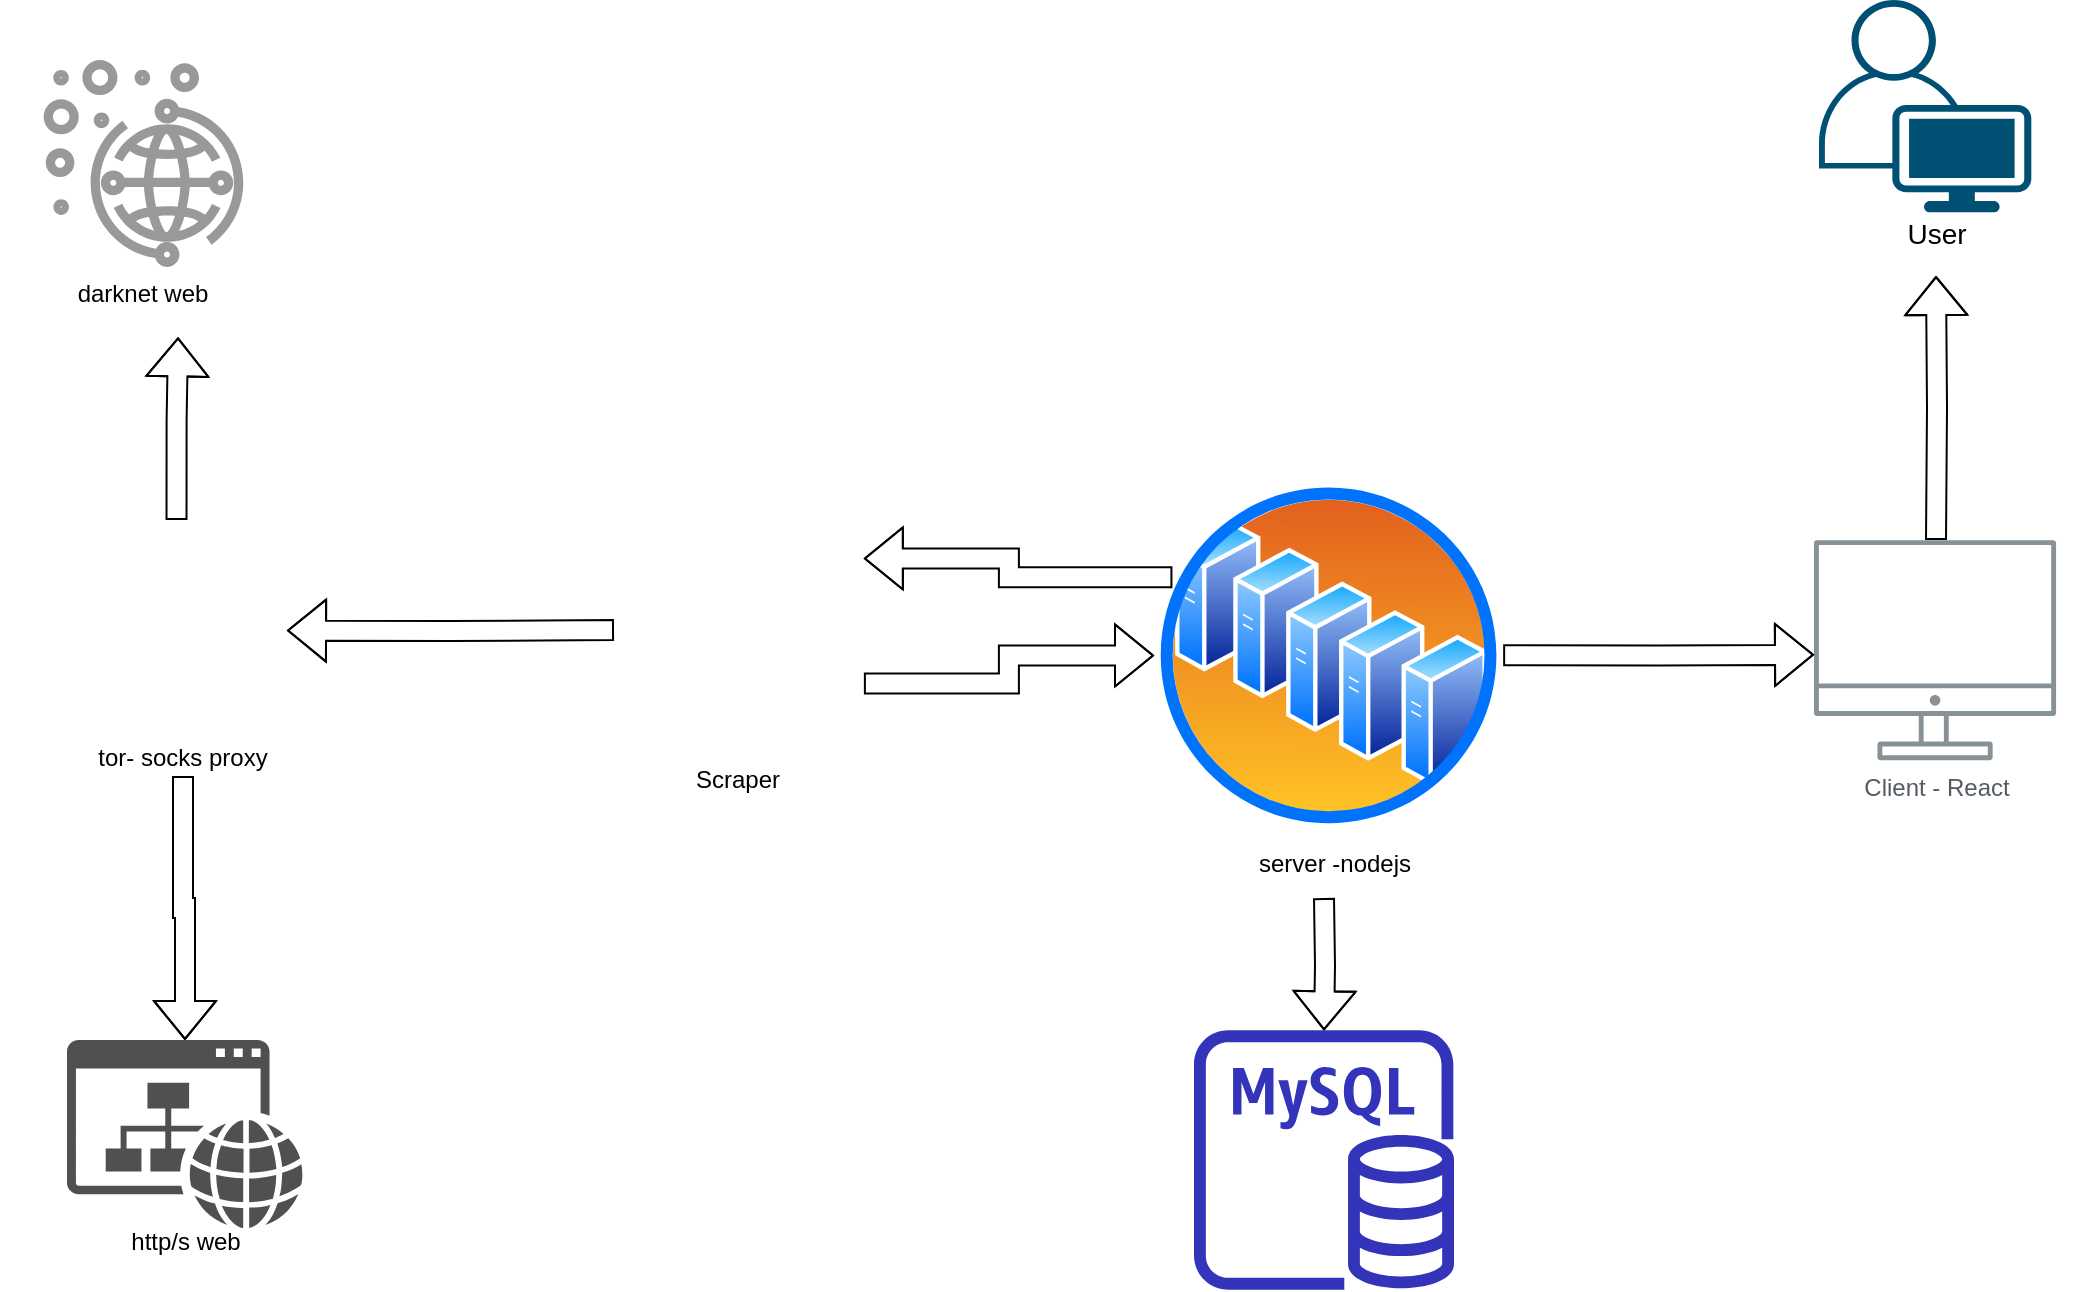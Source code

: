 <mxfile version="13.10.9" type="github">
  <diagram id="Ht1M8jgEwFfnCIfOTk4-" name="Page-1">
    <mxGraphModel dx="1169" dy="514" grid="1" gridSize="10" guides="1" tooltips="1" connect="1" arrows="1" fold="1" page="1" pageScale="1" pageWidth="1169" pageHeight="827" math="0" shadow="0">
      <root>
        <mxCell id="0" />
        <mxCell id="1" parent="0" />
        <mxCell id="lS_9PFKMVAG02T5FLxn7-40" value="" style="outlineConnect=0;fontColor=#232F3E;gradientColor=none;fillColor=#3334B9;strokeColor=none;dashed=0;verticalLabelPosition=bottom;verticalAlign=top;align=center;html=1;fontSize=12;fontStyle=0;aspect=fixed;pointerEvents=1;shape=mxgraph.aws4.rds_mysql_instance;" vertex="1" parent="1">
          <mxGeometry x="670" y="605" width="130" height="130" as="geometry" />
        </mxCell>
        <mxCell id="lS_9PFKMVAG02T5FLxn7-52" value="" style="group" vertex="1" connectable="0" parent="1">
          <mxGeometry x="380" y="338" width="148.5" height="152" as="geometry" />
        </mxCell>
        <object label="" placeholders="1" id="lS_9PFKMVAG02T5FLxn7-47">
          <mxCell style="shape=image;html=1;verticalAlign=top;verticalLabelPosition=bottom;labelBackgroundColor=#ffffff;imageAspect=0;aspect=fixed;image=https://cdn4.iconfinder.com/data/icons/IMPRESSIONS/mail_icons/png/128/robot.png;gradientColor=#ffffff;fontColor=#FFFFFF;" vertex="1" parent="lS_9PFKMVAG02T5FLxn7-52">
            <mxGeometry width="124.939" height="124.939" as="geometry" />
          </mxCell>
        </object>
        <mxCell id="lS_9PFKMVAG02T5FLxn7-51" value="Scraper" style="text;html=1;strokeColor=none;fillColor=none;align=center;verticalAlign=middle;whiteSpace=wrap;rounded=0;labelBackgroundColor=#ffffff;" vertex="1" parent="lS_9PFKMVAG02T5FLxn7-52">
          <mxGeometry x="10.263" y="131.868" width="104.414" height="20.132" as="geometry" />
        </mxCell>
        <mxCell id="lS_9PFKMVAG02T5FLxn7-54" value="" style="group" vertex="1" connectable="0" parent="1">
          <mxGeometry x="106" y="350" width="117" height="128" as="geometry" />
        </mxCell>
        <mxCell id="lS_9PFKMVAG02T5FLxn7-42" value="" style="shape=image;html=1;verticalAlign=top;verticalLabelPosition=bottom;labelBackgroundColor=#ffffff;imageAspect=0;aspect=fixed;image=https://cdn1.iconfinder.com/data/icons/system-shade-circles/512/tor-128.png;gradientColor=#ffffff;fontColor=#FFFFFF;" vertex="1" parent="lS_9PFKMVAG02T5FLxn7-54">
          <mxGeometry width="110.52" height="110.52" as="geometry" />
        </mxCell>
        <mxCell id="lS_9PFKMVAG02T5FLxn7-53" value="&lt;span style=&quot;background-color: rgb(255 , 255 , 255)&quot;&gt;tor- socks proxy&lt;/span&gt;" style="text;html=1;strokeColor=none;fillColor=none;align=center;verticalAlign=middle;whiteSpace=wrap;rounded=0;fontColor=#000000;" vertex="1" parent="lS_9PFKMVAG02T5FLxn7-54">
          <mxGeometry x="8.227" y="110.703" width="100.547" height="17.297" as="geometry" />
        </mxCell>
        <mxCell id="lS_9PFKMVAG02T5FLxn7-58" value="" style="group" vertex="1" connectable="0" parent="1">
          <mxGeometry x="93" y="120" width="143" height="130" as="geometry" />
        </mxCell>
        <mxCell id="lS_9PFKMVAG02T5FLxn7-35" value="" style="outlineConnect=0;fontColor=#232F3E;gradientColor=none;strokeColor=none;dashed=0;verticalLabelPosition=bottom;verticalAlign=top;align=center;html=1;fontSize=12;fontStyle=0;aspect=fixed;pointerEvents=1;shape=mxgraph.aws4.fleet_management;fillColor=#999999;" vertex="1" parent="lS_9PFKMVAG02T5FLxn7-58">
          <mxGeometry width="103.469" height="103.469" as="geometry" />
        </mxCell>
        <mxCell id="lS_9PFKMVAG02T5FLxn7-55" value="&lt;span style=&quot;background-color: rgb(255 , 255 , 255)&quot;&gt;darknet web&lt;/span&gt;" style="text;html=1;strokeColor=none;fillColor=none;align=center;verticalAlign=middle;whiteSpace=wrap;rounded=0;fontColor=#000000;" vertex="1" parent="lS_9PFKMVAG02T5FLxn7-58">
          <mxGeometry x="-19.77" y="103.469" width="143" height="26.531" as="geometry" />
        </mxCell>
        <mxCell id="lS_9PFKMVAG02T5FLxn7-60" value="" style="group" vertex="1" connectable="0" parent="1">
          <mxGeometry x="94.5" y="610" width="140" height="120" as="geometry" />
        </mxCell>
        <mxCell id="lS_9PFKMVAG02T5FLxn7-44" value="" style="pointerEvents=1;shadow=0;dashed=0;html=1;strokeColor=none;fillColor=#505050;labelPosition=center;verticalLabelPosition=bottom;verticalAlign=top;outlineConnect=0;align=center;shape=mxgraph.office.concepts.website;fontColor=#FFFFFF;" vertex="1" parent="lS_9PFKMVAG02T5FLxn7-60">
          <mxGeometry x="12" width="118.0" height="94.08" as="geometry" />
        </mxCell>
        <mxCell id="lS_9PFKMVAG02T5FLxn7-59" value="&lt;span style=&quot;background-color: rgb(255 , 255 , 255)&quot;&gt;http/s web&lt;/span&gt;" style="text;html=1;strokeColor=none;fillColor=none;align=center;verticalAlign=middle;whiteSpace=wrap;rounded=0;fontColor=#000000;" vertex="1" parent="lS_9PFKMVAG02T5FLxn7-60">
          <mxGeometry x="1" y="81.6" width="140" height="38.4" as="geometry" />
        </mxCell>
        <mxCell id="lS_9PFKMVAG02T5FLxn7-63" value="" style="group" vertex="1" connectable="0" parent="1">
          <mxGeometry x="650" y="330.38" width="222.88" height="210" as="geometry" />
        </mxCell>
        <mxCell id="lS_9PFKMVAG02T5FLxn7-41" value="" style="aspect=fixed;perimeter=ellipsePerimeter;html=1;align=center;shadow=0;dashed=0;spacingTop=3;image;image=img/lib/active_directory/server_farm.svg;gradientColor=#ffffff;fontColor=#FFFFFF;" vertex="1" parent="lS_9PFKMVAG02T5FLxn7-63">
          <mxGeometry width="174.578" height="174.578" as="geometry" />
        </mxCell>
        <mxCell id="lS_9PFKMVAG02T5FLxn7-61" value="&lt;span style=&quot;background-color: rgb(255 , 255 , 255)&quot;&gt;server -nodejs&lt;/span&gt;" style="text;html=1;strokeColor=none;fillColor=none;align=center;verticalAlign=middle;whiteSpace=wrap;rounded=0;fontColor=#000000;" vertex="1" parent="lS_9PFKMVAG02T5FLxn7-63">
          <mxGeometry x="-16.773" y="174.585" width="215.343" height="33.735" as="geometry" />
        </mxCell>
        <mxCell id="lS_9PFKMVAG02T5FLxn7-65" value="" style="group" vertex="1" connectable="0" parent="1">
          <mxGeometry x="982.5" y="90" width="130" height="138" as="geometry" />
        </mxCell>
        <mxCell id="lS_9PFKMVAG02T5FLxn7-48" value="" style="points=[[0.35,0,0],[0.98,0.51,0],[1,0.71,0],[0.67,1,0],[0,0.795,0],[0,0.65,0]];verticalLabelPosition=bottom;html=1;verticalAlign=top;aspect=fixed;align=center;pointerEvents=1;shape=mxgraph.cisco19.user;fillColor=#005073;strokeColor=none;fontColor=#FFFFFF;" vertex="1" parent="lS_9PFKMVAG02T5FLxn7-65">
          <mxGeometry width="106.154" height="106.154" as="geometry" />
        </mxCell>
        <mxCell id="lS_9PFKMVAG02T5FLxn7-64" value="&lt;font style=&quot;font-size: 14px&quot;&gt;User&lt;/font&gt;" style="text;html=1;strokeColor=none;fillColor=none;align=center;verticalAlign=middle;whiteSpace=wrap;rounded=0;fontColor=#000000;labelBackgroundColor=#ffffff;" vertex="1" parent="lS_9PFKMVAG02T5FLxn7-65">
          <mxGeometry y="95.538" width="117" height="42.462" as="geometry" />
        </mxCell>
        <mxCell id="lS_9PFKMVAG02T5FLxn7-66" value="" style="group" vertex="1" connectable="0" parent="1">
          <mxGeometry x="980" y="360" width="135" height="150.75" as="geometry" />
        </mxCell>
        <mxCell id="UEzPUAAOIrF-is8g5C7q-109" value="Client - React&lt;br&gt;" style="outlineConnect=0;gradientColor=none;fontColor=#545B64;strokeColor=none;fillColor=#879196;dashed=0;verticalLabelPosition=bottom;verticalAlign=top;align=center;html=1;fontSize=12;fontStyle=0;aspect=fixed;shape=mxgraph.aws4.illustration_desktop;pointerEvents=1;labelBackgroundColor=#ffffff;" parent="lS_9PFKMVAG02T5FLxn7-66" vertex="1">
          <mxGeometry width="121.042" height="110.15" as="geometry" />
        </mxCell>
        <mxCell id="lS_9PFKMVAG02T5FLxn7-43" value="" style="shape=image;html=1;verticalAlign=top;verticalLabelPosition=bottom;labelBackgroundColor=#ffffff;imageAspect=0;aspect=fixed;image=https://cdn4.iconfinder.com/data/icons/logos-3/600/React.js_logo-128.png;gradientColor=#ffffff;fontColor=#FFFFFF;" vertex="1" parent="lS_9PFKMVAG02T5FLxn7-66">
          <mxGeometry x="39.313" y="17.735" width="50.539" height="50.539" as="geometry" />
        </mxCell>
        <mxCell id="lS_9PFKMVAG02T5FLxn7-70" style="edgeStyle=orthogonalEdgeStyle;shape=flexArrow;rounded=0;orthogonalLoop=1;jettySize=auto;html=1;exitX=1;exitY=0.5;exitDx=0;exitDy=0;entryX=0;entryY=0.521;entryDx=0;entryDy=0;entryPerimeter=0;strokeColor=#000000;fontColor=#000000;fillColor=#ffffff;" edge="1" parent="1" source="lS_9PFKMVAG02T5FLxn7-41" target="UEzPUAAOIrF-is8g5C7q-109">
          <mxGeometry relative="1" as="geometry" />
        </mxCell>
        <mxCell id="lS_9PFKMVAG02T5FLxn7-72" style="edgeStyle=orthogonalEdgeStyle;shape=flexArrow;rounded=0;orthogonalLoop=1;jettySize=auto;html=1;exitX=0;exitY=0.25;exitDx=0;exitDy=0;entryX=1;entryY=0.25;entryDx=0;entryDy=0;strokeColor=#000000;fontColor=#000000;fillColor=#ffffff;" edge="1" parent="1" source="lS_9PFKMVAG02T5FLxn7-41" target="lS_9PFKMVAG02T5FLxn7-47">
          <mxGeometry relative="1" as="geometry" />
        </mxCell>
        <mxCell id="lS_9PFKMVAG02T5FLxn7-73" style="edgeStyle=orthogonalEdgeStyle;shape=flexArrow;rounded=0;orthogonalLoop=1;jettySize=auto;html=1;exitX=1;exitY=0.75;exitDx=0;exitDy=0;strokeColor=#000000;fontColor=#000000;fillColor=#ffffff;" edge="1" parent="1" source="lS_9PFKMVAG02T5FLxn7-47" target="lS_9PFKMVAG02T5FLxn7-41">
          <mxGeometry relative="1" as="geometry" />
        </mxCell>
        <mxCell id="lS_9PFKMVAG02T5FLxn7-74" style="edgeStyle=orthogonalEdgeStyle;shape=flexArrow;rounded=0;orthogonalLoop=1;jettySize=auto;html=1;entryX=1;entryY=0.5;entryDx=0;entryDy=0;strokeColor=#000000;fontColor=#000000;fillColor=#ffffff;" edge="1" parent="1" target="lS_9PFKMVAG02T5FLxn7-42">
          <mxGeometry relative="1" as="geometry">
            <mxPoint x="380" y="405" as="sourcePoint" />
          </mxGeometry>
        </mxCell>
        <mxCell id="lS_9PFKMVAG02T5FLxn7-75" style="edgeStyle=orthogonalEdgeStyle;shape=flexArrow;rounded=0;orthogonalLoop=1;jettySize=auto;html=1;exitX=0.5;exitY=0;exitDx=0;exitDy=0;strokeColor=#000000;fontColor=#000000;entryX=0.621;entryY=1.327;entryDx=0;entryDy=0;entryPerimeter=0;fillColor=#ffffff;" edge="1" parent="1" source="lS_9PFKMVAG02T5FLxn7-42" target="lS_9PFKMVAG02T5FLxn7-55">
          <mxGeometry relative="1" as="geometry" />
        </mxCell>
        <mxCell id="lS_9PFKMVAG02T5FLxn7-77" style="edgeStyle=orthogonalEdgeStyle;shape=flexArrow;rounded=0;orthogonalLoop=1;jettySize=auto;html=1;exitX=0.5;exitY=1;exitDx=0;exitDy=0;strokeColor=#000000;fontColor=#000000;fillColor=#ffffff;" edge="1" parent="1" source="lS_9PFKMVAG02T5FLxn7-53" target="lS_9PFKMVAG02T5FLxn7-44">
          <mxGeometry relative="1" as="geometry" />
        </mxCell>
        <mxCell id="lS_9PFKMVAG02T5FLxn7-78" style="edgeStyle=orthogonalEdgeStyle;shape=flexArrow;rounded=0;orthogonalLoop=1;jettySize=auto;html=1;strokeColor=#000000;fontColor=#000000;fillColor=#ffffff;" edge="1" parent="1" target="lS_9PFKMVAG02T5FLxn7-40">
          <mxGeometry relative="1" as="geometry">
            <mxPoint x="735" y="539" as="sourcePoint" />
          </mxGeometry>
        </mxCell>
        <mxCell id="lS_9PFKMVAG02T5FLxn7-80" style="edgeStyle=orthogonalEdgeStyle;shape=flexArrow;rounded=0;orthogonalLoop=1;jettySize=auto;html=1;entryX=0.5;entryY=1;entryDx=0;entryDy=0;strokeColor=#000000;fontColor=#000000;fillColor=#ffffff;" edge="1" parent="1" target="lS_9PFKMVAG02T5FLxn7-64">
          <mxGeometry relative="1" as="geometry">
            <mxPoint x="1041" y="360" as="sourcePoint" />
          </mxGeometry>
        </mxCell>
      </root>
    </mxGraphModel>
  </diagram>
</mxfile>
